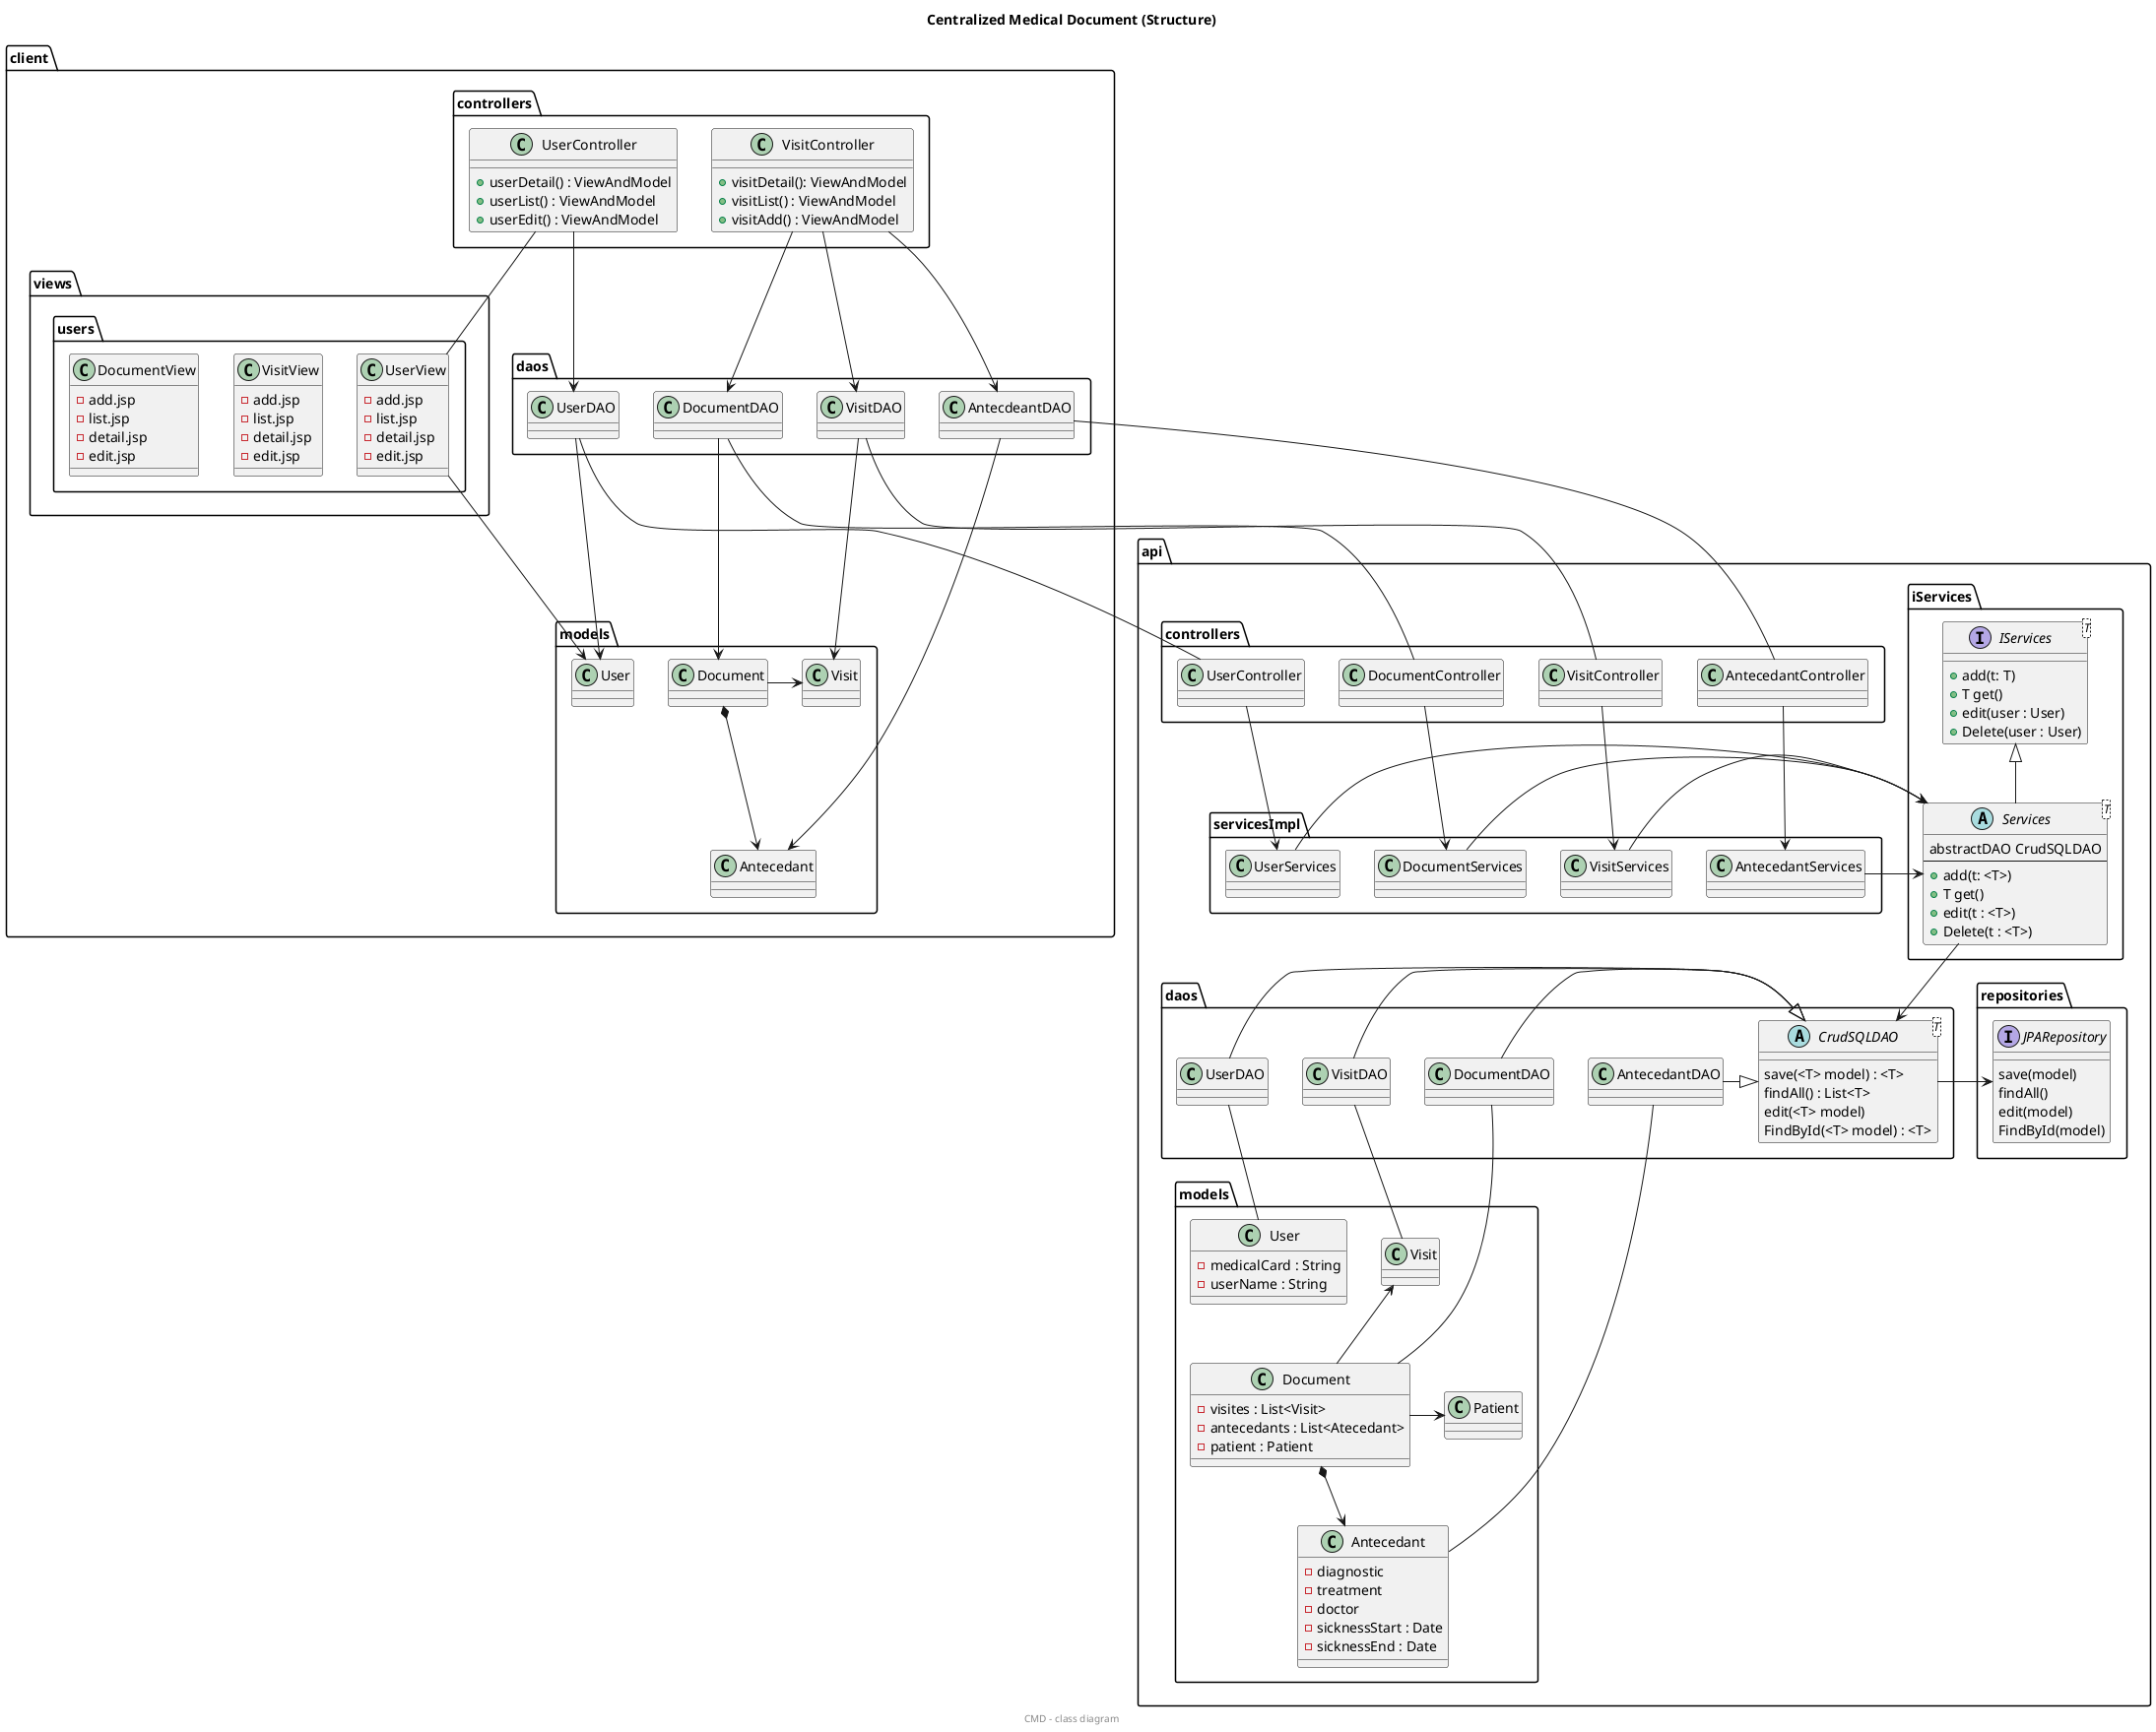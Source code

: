 @startuml
title **Centralized Medical Document** (Structure)
center footer CMD - class diagram

package client { 
  
  package client.daos {
        class "UserDAO" as UA1 {

        }

        class "DocumentDAO" as DocumentDAO2 {

        }

        class "VisitDAO" as VisitDAO2 {

        }

        class "AntecdeantDAO" as AntecedantDAO2 {

        }
    }
    
    package client.models {
        class "User" as U1 {

        }

        class "Antecedant" as Antecedant2 {

        }

        class "Document" as Document2 {

        }

        class "Visit" as Visit2 { 

        }
    }

    package client.controllers { 
        class "UserController" as UserController1 {
                + userDetail() : ViewAndModel 
                + userList() : ViewAndModel
                + userEdit() : ViewAndModel
        }

        class "VisitController" as VisitController2 {
            + visitDetail(): ViewAndModel
            + visitList() : ViewAndModel
            + visitAdd() : ViewAndModel
        }
    }
    package client.views { 

        package client.views.users {
            class UserView { 
                - add.jsp
                - list.jsp
                - detail.jsp
                - edit.jsp
            }
              class VisitView { 
                - add.jsp
                - list.jsp
                - detail.jsp
                - edit.jsp
            }
              class DocumentView { 
                - add.jsp
                - list.jsp
                - detail.jsp
                - edit.jsp
            }
        }
    }
  


}

    UA1 --> U1
    UserView -left- UserController1
    
    UserView --> U1
   

    VisitController2 -down-> VisitDAO2
    VisitController2 -down-> DocumentDAO2

    DocumentDAO2 -down-> Document2
    VisitDAO2 -down-> Visit2
    AntecedantDAO2 -down-> Antecedant2

  
  Document2 *--> Antecedant2
  Visit2 <-left- Document2
    


    


package api {
  
    
    package api.repositories {
        interface JPARepository {
            save(model)
            findAll()
            edit(model)
            FindById(model)
        }


    }

   

package api.daos {
    abstract CrudSQLDAO<T> {
            save(<T> model) : <T>
            findAll() : List<T>
            edit(<T> model) 
            FindById(<T> model) : <T>

    }
    class UserDAO {
            
        }
    class VisitDAO { 

    }

    class DocumentDAO {

    }

    class AntecedantDAO {

    }
}

    package api.models { 
        class User { 
            - medicalCard : String
            - userName : String

        }
        
        class Document {
            - visites : List<Visit>
            - antecedants : List<Atecedant>
            - patient : Patient 
            
        }

        class Visit { 

        }

        class Antecedant {
            - diagnostic
            - treatment
            - doctor 
            - sicknessStart : Date
            - sicknessEnd : Date
        }

        class Patient { 
            
        }
    }
     package api.iServices {
        interface IServices<T> {
            + add(t: T)
            + T get() 
            + edit(user : User)
            + Delete(user : User)
        }
        abstract Services<T> extends IServices{ 
            abstractDAO CrudSQLDAO
            --
            + add(t: <T>)
            + T get() 
            + edit(t : <T>)
            + Delete(t : <T>)
        }
    }

      package api.controllers { 
        class UserController {

        }

        class AntecedantController { 

        }

        class VisitController { 

        }

        class DocumentController {

        }
    }
    package api.servicesImpl {
        class UserServices {
         
        }

        class VisitServices {

        }

        class DocumentServices {

        }

        class AntecedantServices { 

        }
    }
    
    Services <-left- UserServices
    Services --> CrudSQLDAO
    UserController --> UserServices  
  
    
    CrudSQLDAO -right-> JPARepository
    



    
    Document *-down-> Antecedant
    Visit <-- Document
    Patient <-left- Document

    DocumentServices -> Services
    VisitServices -> Services
    AntecedantServices -> Services


    AntecedantController -> AntecedantServices
    VisitController -> VisitServices
    DocumentController -> DocumentServices


    UserDAO -down- User
    DocumentDAO -down- Document
    AntecedantDAO -down- Antecedant
    VisitDAO -down- Visit


    UserDAO -right-|> CrudSQLDAO 
    VisitDAO -right-|> CrudSQLDAO 
    DocumentDAO -right-|> CrudSQLDAO 
    AntecedantDAO -right-|> CrudSQLDAO 



    DocumentDAO2 -down- DocumentController
    VisitDAO2 -down- VisitController
    AntecedantDAO2 -down- AntecedantController
    UserController1 -> UA1
    VisitController2 -down-> AntecedantDAO2 
    UA1 -right- UserController 



}
@enduml